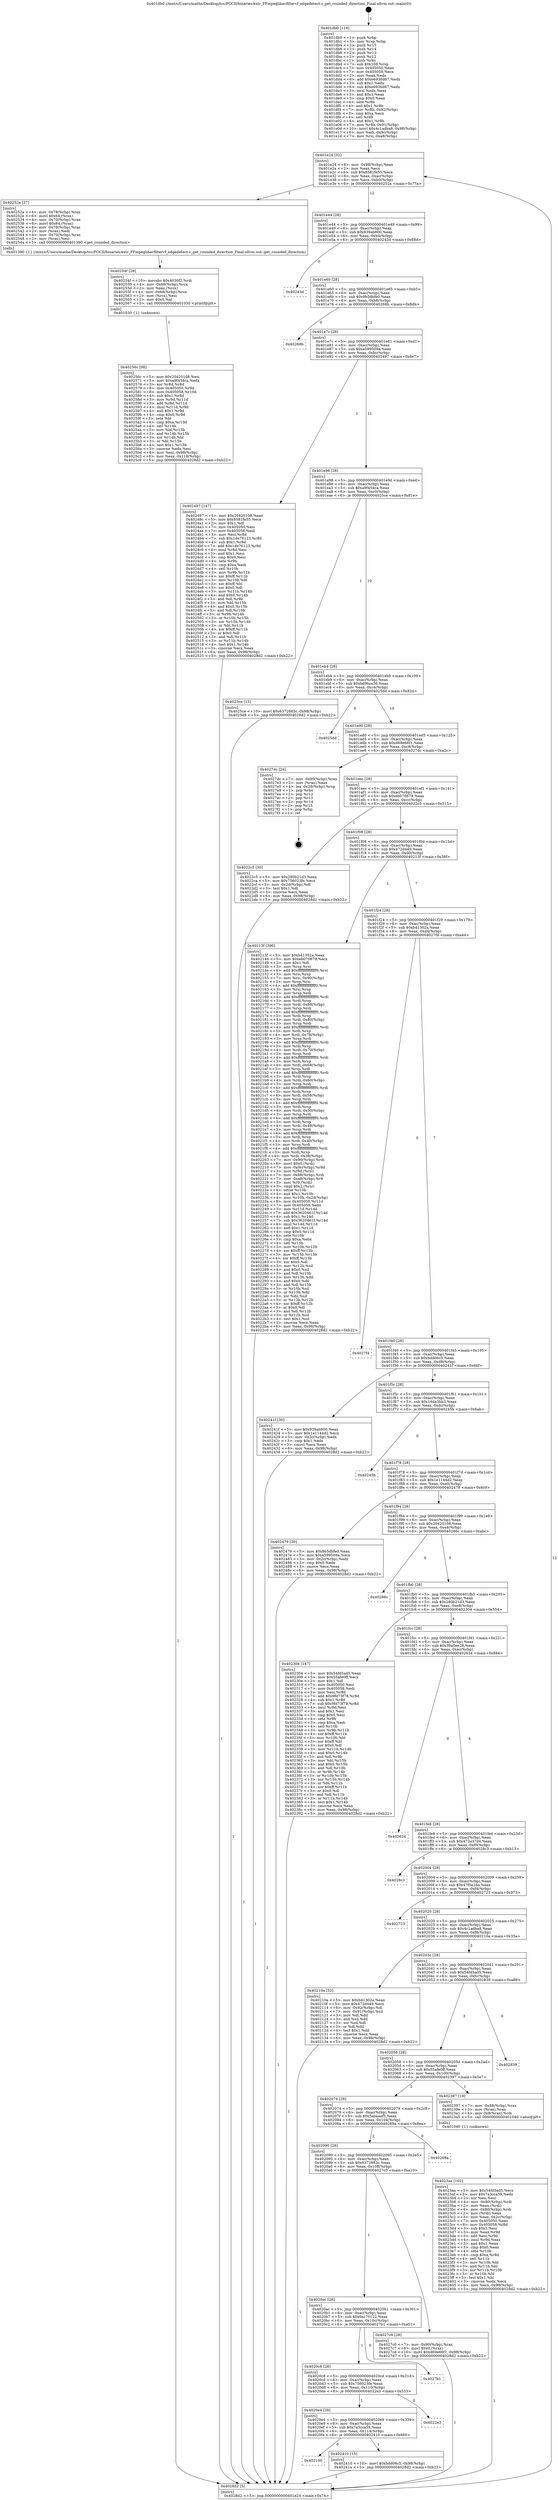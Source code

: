 digraph "0x401db0" {
  label = "0x401db0 (/mnt/c/Users/mathe/Desktop/tcc/POCII/binaries/extr_FFmpeglibavfiltervf_edgedetect.c_get_rounded_direction_Final-ollvm.out::main(0))"
  labelloc = "t"
  node[shape=record]

  Entry [label="",width=0.3,height=0.3,shape=circle,fillcolor=black,style=filled]
  "0x401e24" [label="{
     0x401e24 [32]\l
     | [instrs]\l
     &nbsp;&nbsp;0x401e24 \<+6\>: mov -0x98(%rbp),%eax\l
     &nbsp;&nbsp;0x401e2a \<+2\>: mov %eax,%ecx\l
     &nbsp;&nbsp;0x401e2c \<+6\>: sub $0x8581fe55,%ecx\l
     &nbsp;&nbsp;0x401e32 \<+6\>: mov %eax,-0xac(%rbp)\l
     &nbsp;&nbsp;0x401e38 \<+6\>: mov %ecx,-0xb0(%rbp)\l
     &nbsp;&nbsp;0x401e3e \<+6\>: je 000000000040252a \<main+0x77a\>\l
  }"]
  "0x40252a" [label="{
     0x40252a [37]\l
     | [instrs]\l
     &nbsp;&nbsp;0x40252a \<+4\>: mov -0x78(%rbp),%rax\l
     &nbsp;&nbsp;0x40252e \<+6\>: movl $0x64,(%rax)\l
     &nbsp;&nbsp;0x402534 \<+4\>: mov -0x70(%rbp),%rax\l
     &nbsp;&nbsp;0x402538 \<+6\>: movl $0x64,(%rax)\l
     &nbsp;&nbsp;0x40253e \<+4\>: mov -0x78(%rbp),%rax\l
     &nbsp;&nbsp;0x402542 \<+2\>: mov (%rax),%edi\l
     &nbsp;&nbsp;0x402544 \<+4\>: mov -0x70(%rbp),%rax\l
     &nbsp;&nbsp;0x402548 \<+2\>: mov (%rax),%esi\l
     &nbsp;&nbsp;0x40254a \<+5\>: call 0000000000401390 \<get_rounded_direction\>\l
     | [calls]\l
     &nbsp;&nbsp;0x401390 \{1\} (/mnt/c/Users/mathe/Desktop/tcc/POCII/binaries/extr_FFmpeglibavfiltervf_edgedetect.c_get_rounded_direction_Final-ollvm.out::get_rounded_direction)\l
  }"]
  "0x401e44" [label="{
     0x401e44 [28]\l
     | [instrs]\l
     &nbsp;&nbsp;0x401e44 \<+5\>: jmp 0000000000401e49 \<main+0x99\>\l
     &nbsp;&nbsp;0x401e49 \<+6\>: mov -0xac(%rbp),%eax\l
     &nbsp;&nbsp;0x401e4f \<+5\>: sub $0x939ab800,%eax\l
     &nbsp;&nbsp;0x401e54 \<+6\>: mov %eax,-0xb4(%rbp)\l
     &nbsp;&nbsp;0x401e5a \<+6\>: je 000000000040243d \<main+0x68d\>\l
  }"]
  Exit [label="",width=0.3,height=0.3,shape=circle,fillcolor=black,style=filled,peripheries=2]
  "0x40243d" [label="{
     0x40243d\l
  }", style=dashed]
  "0x401e60" [label="{
     0x401e60 [28]\l
     | [instrs]\l
     &nbsp;&nbsp;0x401e60 \<+5\>: jmp 0000000000401e65 \<main+0xb5\>\l
     &nbsp;&nbsp;0x401e65 \<+6\>: mov -0xac(%rbp),%eax\l
     &nbsp;&nbsp;0x401e6b \<+5\>: sub $0x9b5dbfe0,%eax\l
     &nbsp;&nbsp;0x401e70 \<+6\>: mov %eax,-0xb8(%rbp)\l
     &nbsp;&nbsp;0x401e76 \<+6\>: je 000000000040268b \<main+0x8db\>\l
  }"]
  "0x40256c" [label="{
     0x40256c [98]\l
     | [instrs]\l
     &nbsp;&nbsp;0x40256c \<+5\>: mov $0x20420108,%esi\l
     &nbsp;&nbsp;0x402571 \<+5\>: mov $0xa9f454ca,%edx\l
     &nbsp;&nbsp;0x402576 \<+3\>: xor %r8d,%r8d\l
     &nbsp;&nbsp;0x402579 \<+8\>: mov 0x405050,%r9d\l
     &nbsp;&nbsp;0x402581 \<+8\>: mov 0x405058,%r10d\l
     &nbsp;&nbsp;0x402589 \<+4\>: sub $0x1,%r8d\l
     &nbsp;&nbsp;0x40258d \<+3\>: mov %r9d,%r11d\l
     &nbsp;&nbsp;0x402590 \<+3\>: add %r8d,%r11d\l
     &nbsp;&nbsp;0x402593 \<+4\>: imul %r11d,%r9d\l
     &nbsp;&nbsp;0x402597 \<+4\>: and $0x1,%r9d\l
     &nbsp;&nbsp;0x40259b \<+4\>: cmp $0x0,%r9d\l
     &nbsp;&nbsp;0x40259f \<+3\>: sete %bl\l
     &nbsp;&nbsp;0x4025a2 \<+4\>: cmp $0xa,%r10d\l
     &nbsp;&nbsp;0x4025a6 \<+4\>: setl %r14b\l
     &nbsp;&nbsp;0x4025aa \<+3\>: mov %bl,%r15b\l
     &nbsp;&nbsp;0x4025ad \<+3\>: and %r14b,%r15b\l
     &nbsp;&nbsp;0x4025b0 \<+3\>: xor %r14b,%bl\l
     &nbsp;&nbsp;0x4025b3 \<+3\>: or %bl,%r15b\l
     &nbsp;&nbsp;0x4025b6 \<+4\>: test $0x1,%r15b\l
     &nbsp;&nbsp;0x4025ba \<+3\>: cmovne %edx,%esi\l
     &nbsp;&nbsp;0x4025bd \<+6\>: mov %esi,-0x98(%rbp)\l
     &nbsp;&nbsp;0x4025c3 \<+6\>: mov %eax,-0x118(%rbp)\l
     &nbsp;&nbsp;0x4025c9 \<+5\>: jmp 00000000004028d2 \<main+0xb22\>\l
  }"]
  "0x40268b" [label="{
     0x40268b\l
  }", style=dashed]
  "0x401e7c" [label="{
     0x401e7c [28]\l
     | [instrs]\l
     &nbsp;&nbsp;0x401e7c \<+5\>: jmp 0000000000401e81 \<main+0xd1\>\l
     &nbsp;&nbsp;0x401e81 \<+6\>: mov -0xac(%rbp),%eax\l
     &nbsp;&nbsp;0x401e87 \<+5\>: sub $0xa599509a,%eax\l
     &nbsp;&nbsp;0x401e8c \<+6\>: mov %eax,-0xbc(%rbp)\l
     &nbsp;&nbsp;0x401e92 \<+6\>: je 0000000000402497 \<main+0x6e7\>\l
  }"]
  "0x40254f" [label="{
     0x40254f [29]\l
     | [instrs]\l
     &nbsp;&nbsp;0x40254f \<+10\>: movabs $0x4030f2,%rdi\l
     &nbsp;&nbsp;0x402559 \<+4\>: mov -0x68(%rbp),%rcx\l
     &nbsp;&nbsp;0x40255d \<+2\>: mov %eax,(%rcx)\l
     &nbsp;&nbsp;0x40255f \<+4\>: mov -0x68(%rbp),%rcx\l
     &nbsp;&nbsp;0x402563 \<+2\>: mov (%rcx),%esi\l
     &nbsp;&nbsp;0x402565 \<+2\>: mov $0x0,%al\l
     &nbsp;&nbsp;0x402567 \<+5\>: call 0000000000401030 \<printf@plt\>\l
     | [calls]\l
     &nbsp;&nbsp;0x401030 \{1\} (unknown)\l
  }"]
  "0x402497" [label="{
     0x402497 [147]\l
     | [instrs]\l
     &nbsp;&nbsp;0x402497 \<+5\>: mov $0x20420108,%eax\l
     &nbsp;&nbsp;0x40249c \<+5\>: mov $0x8581fe55,%ecx\l
     &nbsp;&nbsp;0x4024a1 \<+2\>: mov $0x1,%dl\l
     &nbsp;&nbsp;0x4024a3 \<+7\>: mov 0x405050,%esi\l
     &nbsp;&nbsp;0x4024aa \<+7\>: mov 0x405058,%edi\l
     &nbsp;&nbsp;0x4024b1 \<+3\>: mov %esi,%r8d\l
     &nbsp;&nbsp;0x4024b4 \<+7\>: sub $0x1de76123,%r8d\l
     &nbsp;&nbsp;0x4024bb \<+4\>: sub $0x1,%r8d\l
     &nbsp;&nbsp;0x4024bf \<+7\>: add $0x1de76123,%r8d\l
     &nbsp;&nbsp;0x4024c6 \<+4\>: imul %r8d,%esi\l
     &nbsp;&nbsp;0x4024ca \<+3\>: and $0x1,%esi\l
     &nbsp;&nbsp;0x4024cd \<+3\>: cmp $0x0,%esi\l
     &nbsp;&nbsp;0x4024d0 \<+4\>: sete %r9b\l
     &nbsp;&nbsp;0x4024d4 \<+3\>: cmp $0xa,%edi\l
     &nbsp;&nbsp;0x4024d7 \<+4\>: setl %r10b\l
     &nbsp;&nbsp;0x4024db \<+3\>: mov %r9b,%r11b\l
     &nbsp;&nbsp;0x4024de \<+4\>: xor $0xff,%r11b\l
     &nbsp;&nbsp;0x4024e2 \<+3\>: mov %r10b,%bl\l
     &nbsp;&nbsp;0x4024e5 \<+3\>: xor $0xff,%bl\l
     &nbsp;&nbsp;0x4024e8 \<+3\>: xor $0x0,%dl\l
     &nbsp;&nbsp;0x4024eb \<+3\>: mov %r11b,%r14b\l
     &nbsp;&nbsp;0x4024ee \<+4\>: and $0x0,%r14b\l
     &nbsp;&nbsp;0x4024f2 \<+3\>: and %dl,%r9b\l
     &nbsp;&nbsp;0x4024f5 \<+3\>: mov %bl,%r15b\l
     &nbsp;&nbsp;0x4024f8 \<+4\>: and $0x0,%r15b\l
     &nbsp;&nbsp;0x4024fc \<+3\>: and %dl,%r10b\l
     &nbsp;&nbsp;0x4024ff \<+3\>: or %r9b,%r14b\l
     &nbsp;&nbsp;0x402502 \<+3\>: or %r10b,%r15b\l
     &nbsp;&nbsp;0x402505 \<+3\>: xor %r15b,%r14b\l
     &nbsp;&nbsp;0x402508 \<+3\>: or %bl,%r11b\l
     &nbsp;&nbsp;0x40250b \<+4\>: xor $0xff,%r11b\l
     &nbsp;&nbsp;0x40250f \<+3\>: or $0x0,%dl\l
     &nbsp;&nbsp;0x402512 \<+3\>: and %dl,%r11b\l
     &nbsp;&nbsp;0x402515 \<+3\>: or %r11b,%r14b\l
     &nbsp;&nbsp;0x402518 \<+4\>: test $0x1,%r14b\l
     &nbsp;&nbsp;0x40251c \<+3\>: cmovne %ecx,%eax\l
     &nbsp;&nbsp;0x40251f \<+6\>: mov %eax,-0x98(%rbp)\l
     &nbsp;&nbsp;0x402525 \<+5\>: jmp 00000000004028d2 \<main+0xb22\>\l
  }"]
  "0x401e98" [label="{
     0x401e98 [28]\l
     | [instrs]\l
     &nbsp;&nbsp;0x401e98 \<+5\>: jmp 0000000000401e9d \<main+0xed\>\l
     &nbsp;&nbsp;0x401e9d \<+6\>: mov -0xac(%rbp),%eax\l
     &nbsp;&nbsp;0x401ea3 \<+5\>: sub $0xa9f454ca,%eax\l
     &nbsp;&nbsp;0x401ea8 \<+6\>: mov %eax,-0xc0(%rbp)\l
     &nbsp;&nbsp;0x401eae \<+6\>: je 00000000004025ce \<main+0x81e\>\l
  }"]
  "0x402100" [label="{
     0x402100\l
  }", style=dashed]
  "0x4025ce" [label="{
     0x4025ce [15]\l
     | [instrs]\l
     &nbsp;&nbsp;0x4025ce \<+10\>: movl $0x6372883c,-0x98(%rbp)\l
     &nbsp;&nbsp;0x4025d8 \<+5\>: jmp 00000000004028d2 \<main+0xb22\>\l
  }"]
  "0x401eb4" [label="{
     0x401eb4 [28]\l
     | [instrs]\l
     &nbsp;&nbsp;0x401eb4 \<+5\>: jmp 0000000000401eb9 \<main+0x109\>\l
     &nbsp;&nbsp;0x401eb9 \<+6\>: mov -0xac(%rbp),%eax\l
     &nbsp;&nbsp;0x401ebf \<+5\>: sub $0xbd9bca36,%eax\l
     &nbsp;&nbsp;0x401ec4 \<+6\>: mov %eax,-0xc4(%rbp)\l
     &nbsp;&nbsp;0x401eca \<+6\>: je 00000000004025dd \<main+0x82d\>\l
  }"]
  "0x402410" [label="{
     0x402410 [15]\l
     | [instrs]\l
     &nbsp;&nbsp;0x402410 \<+10\>: movl $0xbdd06c5,-0x98(%rbp)\l
     &nbsp;&nbsp;0x40241a \<+5\>: jmp 00000000004028d2 \<main+0xb22\>\l
  }"]
  "0x4025dd" [label="{
     0x4025dd\l
  }", style=dashed]
  "0x401ed0" [label="{
     0x401ed0 [28]\l
     | [instrs]\l
     &nbsp;&nbsp;0x401ed0 \<+5\>: jmp 0000000000401ed5 \<main+0x125\>\l
     &nbsp;&nbsp;0x401ed5 \<+6\>: mov -0xac(%rbp),%eax\l
     &nbsp;&nbsp;0x401edb \<+5\>: sub $0xd69e66f1,%eax\l
     &nbsp;&nbsp;0x401ee0 \<+6\>: mov %eax,-0xc8(%rbp)\l
     &nbsp;&nbsp;0x401ee6 \<+6\>: je 00000000004027dc \<main+0xa2c\>\l
  }"]
  "0x4020e4" [label="{
     0x4020e4 [28]\l
     | [instrs]\l
     &nbsp;&nbsp;0x4020e4 \<+5\>: jmp 00000000004020e9 \<main+0x339\>\l
     &nbsp;&nbsp;0x4020e9 \<+6\>: mov -0xac(%rbp),%eax\l
     &nbsp;&nbsp;0x4020ef \<+5\>: sub $0x7a3cca59,%eax\l
     &nbsp;&nbsp;0x4020f4 \<+6\>: mov %eax,-0x114(%rbp)\l
     &nbsp;&nbsp;0x4020fa \<+6\>: je 0000000000402410 \<main+0x660\>\l
  }"]
  "0x4027dc" [label="{
     0x4027dc [24]\l
     | [instrs]\l
     &nbsp;&nbsp;0x4027dc \<+7\>: mov -0x90(%rbp),%rax\l
     &nbsp;&nbsp;0x4027e3 \<+2\>: mov (%rax),%eax\l
     &nbsp;&nbsp;0x4027e5 \<+4\>: lea -0x28(%rbp),%rsp\l
     &nbsp;&nbsp;0x4027e9 \<+1\>: pop %rbx\l
     &nbsp;&nbsp;0x4027ea \<+2\>: pop %r12\l
     &nbsp;&nbsp;0x4027ec \<+2\>: pop %r13\l
     &nbsp;&nbsp;0x4027ee \<+2\>: pop %r14\l
     &nbsp;&nbsp;0x4027f0 \<+2\>: pop %r15\l
     &nbsp;&nbsp;0x4027f2 \<+1\>: pop %rbp\l
     &nbsp;&nbsp;0x4027f3 \<+1\>: ret\l
  }"]
  "0x401eec" [label="{
     0x401eec [28]\l
     | [instrs]\l
     &nbsp;&nbsp;0x401eec \<+5\>: jmp 0000000000401ef1 \<main+0x141\>\l
     &nbsp;&nbsp;0x401ef1 \<+6\>: mov -0xac(%rbp),%eax\l
     &nbsp;&nbsp;0x401ef7 \<+5\>: sub $0xeb070679,%eax\l
     &nbsp;&nbsp;0x401efc \<+6\>: mov %eax,-0xcc(%rbp)\l
     &nbsp;&nbsp;0x401f02 \<+6\>: je 00000000004022c5 \<main+0x515\>\l
  }"]
  "0x4022e3" [label="{
     0x4022e3\l
  }", style=dashed]
  "0x4022c5" [label="{
     0x4022c5 [30]\l
     | [instrs]\l
     &nbsp;&nbsp;0x4022c5 \<+5\>: mov $0x280b21d3,%eax\l
     &nbsp;&nbsp;0x4022ca \<+5\>: mov $0x756023fe,%ecx\l
     &nbsp;&nbsp;0x4022cf \<+3\>: mov -0x2d(%rbp),%dl\l
     &nbsp;&nbsp;0x4022d2 \<+3\>: test $0x1,%dl\l
     &nbsp;&nbsp;0x4022d5 \<+3\>: cmovne %ecx,%eax\l
     &nbsp;&nbsp;0x4022d8 \<+6\>: mov %eax,-0x98(%rbp)\l
     &nbsp;&nbsp;0x4022de \<+5\>: jmp 00000000004028d2 \<main+0xb22\>\l
  }"]
  "0x401f08" [label="{
     0x401f08 [28]\l
     | [instrs]\l
     &nbsp;&nbsp;0x401f08 \<+5\>: jmp 0000000000401f0d \<main+0x15d\>\l
     &nbsp;&nbsp;0x401f0d \<+6\>: mov -0xac(%rbp),%eax\l
     &nbsp;&nbsp;0x401f13 \<+5\>: sub $0x472d449,%eax\l
     &nbsp;&nbsp;0x401f18 \<+6\>: mov %eax,-0xd0(%rbp)\l
     &nbsp;&nbsp;0x401f1e \<+6\>: je 000000000040213f \<main+0x38f\>\l
  }"]
  "0x4020c8" [label="{
     0x4020c8 [28]\l
     | [instrs]\l
     &nbsp;&nbsp;0x4020c8 \<+5\>: jmp 00000000004020cd \<main+0x31d\>\l
     &nbsp;&nbsp;0x4020cd \<+6\>: mov -0xac(%rbp),%eax\l
     &nbsp;&nbsp;0x4020d3 \<+5\>: sub $0x756023fe,%eax\l
     &nbsp;&nbsp;0x4020d8 \<+6\>: mov %eax,-0x110(%rbp)\l
     &nbsp;&nbsp;0x4020de \<+6\>: je 00000000004022e3 \<main+0x533\>\l
  }"]
  "0x40213f" [label="{
     0x40213f [390]\l
     | [instrs]\l
     &nbsp;&nbsp;0x40213f \<+5\>: mov $0xb41302a,%eax\l
     &nbsp;&nbsp;0x402144 \<+5\>: mov $0xeb070679,%ecx\l
     &nbsp;&nbsp;0x402149 \<+2\>: mov $0x1,%dl\l
     &nbsp;&nbsp;0x40214b \<+3\>: mov %rsp,%rsi\l
     &nbsp;&nbsp;0x40214e \<+4\>: add $0xfffffffffffffff0,%rsi\l
     &nbsp;&nbsp;0x402152 \<+3\>: mov %rsi,%rsp\l
     &nbsp;&nbsp;0x402155 \<+7\>: mov %rsi,-0x90(%rbp)\l
     &nbsp;&nbsp;0x40215c \<+3\>: mov %rsp,%rsi\l
     &nbsp;&nbsp;0x40215f \<+4\>: add $0xfffffffffffffff0,%rsi\l
     &nbsp;&nbsp;0x402163 \<+3\>: mov %rsi,%rsp\l
     &nbsp;&nbsp;0x402166 \<+3\>: mov %rsp,%rdi\l
     &nbsp;&nbsp;0x402169 \<+4\>: add $0xfffffffffffffff0,%rdi\l
     &nbsp;&nbsp;0x40216d \<+3\>: mov %rdi,%rsp\l
     &nbsp;&nbsp;0x402170 \<+7\>: mov %rdi,-0x88(%rbp)\l
     &nbsp;&nbsp;0x402177 \<+3\>: mov %rsp,%rdi\l
     &nbsp;&nbsp;0x40217a \<+4\>: add $0xfffffffffffffff0,%rdi\l
     &nbsp;&nbsp;0x40217e \<+3\>: mov %rdi,%rsp\l
     &nbsp;&nbsp;0x402181 \<+4\>: mov %rdi,-0x80(%rbp)\l
     &nbsp;&nbsp;0x402185 \<+3\>: mov %rsp,%rdi\l
     &nbsp;&nbsp;0x402188 \<+4\>: add $0xfffffffffffffff0,%rdi\l
     &nbsp;&nbsp;0x40218c \<+3\>: mov %rdi,%rsp\l
     &nbsp;&nbsp;0x40218f \<+4\>: mov %rdi,-0x78(%rbp)\l
     &nbsp;&nbsp;0x402193 \<+3\>: mov %rsp,%rdi\l
     &nbsp;&nbsp;0x402196 \<+4\>: add $0xfffffffffffffff0,%rdi\l
     &nbsp;&nbsp;0x40219a \<+3\>: mov %rdi,%rsp\l
     &nbsp;&nbsp;0x40219d \<+4\>: mov %rdi,-0x70(%rbp)\l
     &nbsp;&nbsp;0x4021a1 \<+3\>: mov %rsp,%rdi\l
     &nbsp;&nbsp;0x4021a4 \<+4\>: add $0xfffffffffffffff0,%rdi\l
     &nbsp;&nbsp;0x4021a8 \<+3\>: mov %rdi,%rsp\l
     &nbsp;&nbsp;0x4021ab \<+4\>: mov %rdi,-0x68(%rbp)\l
     &nbsp;&nbsp;0x4021af \<+3\>: mov %rsp,%rdi\l
     &nbsp;&nbsp;0x4021b2 \<+4\>: add $0xfffffffffffffff0,%rdi\l
     &nbsp;&nbsp;0x4021b6 \<+3\>: mov %rdi,%rsp\l
     &nbsp;&nbsp;0x4021b9 \<+4\>: mov %rdi,-0x60(%rbp)\l
     &nbsp;&nbsp;0x4021bd \<+3\>: mov %rsp,%rdi\l
     &nbsp;&nbsp;0x4021c0 \<+4\>: add $0xfffffffffffffff0,%rdi\l
     &nbsp;&nbsp;0x4021c4 \<+3\>: mov %rdi,%rsp\l
     &nbsp;&nbsp;0x4021c7 \<+4\>: mov %rdi,-0x58(%rbp)\l
     &nbsp;&nbsp;0x4021cb \<+3\>: mov %rsp,%rdi\l
     &nbsp;&nbsp;0x4021ce \<+4\>: add $0xfffffffffffffff0,%rdi\l
     &nbsp;&nbsp;0x4021d2 \<+3\>: mov %rdi,%rsp\l
     &nbsp;&nbsp;0x4021d5 \<+4\>: mov %rdi,-0x50(%rbp)\l
     &nbsp;&nbsp;0x4021d9 \<+3\>: mov %rsp,%rdi\l
     &nbsp;&nbsp;0x4021dc \<+4\>: add $0xfffffffffffffff0,%rdi\l
     &nbsp;&nbsp;0x4021e0 \<+3\>: mov %rdi,%rsp\l
     &nbsp;&nbsp;0x4021e3 \<+4\>: mov %rdi,-0x48(%rbp)\l
     &nbsp;&nbsp;0x4021e7 \<+3\>: mov %rsp,%rdi\l
     &nbsp;&nbsp;0x4021ea \<+4\>: add $0xfffffffffffffff0,%rdi\l
     &nbsp;&nbsp;0x4021ee \<+3\>: mov %rdi,%rsp\l
     &nbsp;&nbsp;0x4021f1 \<+4\>: mov %rdi,-0x40(%rbp)\l
     &nbsp;&nbsp;0x4021f5 \<+3\>: mov %rsp,%rdi\l
     &nbsp;&nbsp;0x4021f8 \<+4\>: add $0xfffffffffffffff0,%rdi\l
     &nbsp;&nbsp;0x4021fc \<+3\>: mov %rdi,%rsp\l
     &nbsp;&nbsp;0x4021ff \<+4\>: mov %rdi,-0x38(%rbp)\l
     &nbsp;&nbsp;0x402203 \<+7\>: mov -0x90(%rbp),%rdi\l
     &nbsp;&nbsp;0x40220a \<+6\>: movl $0x0,(%rdi)\l
     &nbsp;&nbsp;0x402210 \<+7\>: mov -0x9c(%rbp),%r8d\l
     &nbsp;&nbsp;0x402217 \<+3\>: mov %r8d,(%rsi)\l
     &nbsp;&nbsp;0x40221a \<+7\>: mov -0x88(%rbp),%rdi\l
     &nbsp;&nbsp;0x402221 \<+7\>: mov -0xa8(%rbp),%r9\l
     &nbsp;&nbsp;0x402228 \<+3\>: mov %r9,(%rdi)\l
     &nbsp;&nbsp;0x40222b \<+3\>: cmpl $0x2,(%rsi)\l
     &nbsp;&nbsp;0x40222e \<+4\>: setne %r10b\l
     &nbsp;&nbsp;0x402232 \<+4\>: and $0x1,%r10b\l
     &nbsp;&nbsp;0x402236 \<+4\>: mov %r10b,-0x2d(%rbp)\l
     &nbsp;&nbsp;0x40223a \<+8\>: mov 0x405050,%r11d\l
     &nbsp;&nbsp;0x402242 \<+7\>: mov 0x405058,%ebx\l
     &nbsp;&nbsp;0x402249 \<+3\>: mov %r11d,%r14d\l
     &nbsp;&nbsp;0x40224c \<+7\>: add $0x3620461f,%r14d\l
     &nbsp;&nbsp;0x402253 \<+4\>: sub $0x1,%r14d\l
     &nbsp;&nbsp;0x402257 \<+7\>: sub $0x3620461f,%r14d\l
     &nbsp;&nbsp;0x40225e \<+4\>: imul %r14d,%r11d\l
     &nbsp;&nbsp;0x402262 \<+4\>: and $0x1,%r11d\l
     &nbsp;&nbsp;0x402266 \<+4\>: cmp $0x0,%r11d\l
     &nbsp;&nbsp;0x40226a \<+4\>: sete %r10b\l
     &nbsp;&nbsp;0x40226e \<+3\>: cmp $0xa,%ebx\l
     &nbsp;&nbsp;0x402271 \<+4\>: setl %r15b\l
     &nbsp;&nbsp;0x402275 \<+3\>: mov %r10b,%r12b\l
     &nbsp;&nbsp;0x402278 \<+4\>: xor $0xff,%r12b\l
     &nbsp;&nbsp;0x40227c \<+3\>: mov %r15b,%r13b\l
     &nbsp;&nbsp;0x40227f \<+4\>: xor $0xff,%r13b\l
     &nbsp;&nbsp;0x402283 \<+3\>: xor $0x0,%dl\l
     &nbsp;&nbsp;0x402286 \<+3\>: mov %r12b,%sil\l
     &nbsp;&nbsp;0x402289 \<+4\>: and $0x0,%sil\l
     &nbsp;&nbsp;0x40228d \<+3\>: and %dl,%r10b\l
     &nbsp;&nbsp;0x402290 \<+3\>: mov %r13b,%dil\l
     &nbsp;&nbsp;0x402293 \<+4\>: and $0x0,%dil\l
     &nbsp;&nbsp;0x402297 \<+3\>: and %dl,%r15b\l
     &nbsp;&nbsp;0x40229a \<+3\>: or %r10b,%sil\l
     &nbsp;&nbsp;0x40229d \<+3\>: or %r15b,%dil\l
     &nbsp;&nbsp;0x4022a0 \<+3\>: xor %dil,%sil\l
     &nbsp;&nbsp;0x4022a3 \<+3\>: or %r13b,%r12b\l
     &nbsp;&nbsp;0x4022a6 \<+4\>: xor $0xff,%r12b\l
     &nbsp;&nbsp;0x4022aa \<+3\>: or $0x0,%dl\l
     &nbsp;&nbsp;0x4022ad \<+3\>: and %dl,%r12b\l
     &nbsp;&nbsp;0x4022b0 \<+3\>: or %r12b,%sil\l
     &nbsp;&nbsp;0x4022b3 \<+4\>: test $0x1,%sil\l
     &nbsp;&nbsp;0x4022b7 \<+3\>: cmovne %ecx,%eax\l
     &nbsp;&nbsp;0x4022ba \<+6\>: mov %eax,-0x98(%rbp)\l
     &nbsp;&nbsp;0x4022c0 \<+5\>: jmp 00000000004028d2 \<main+0xb22\>\l
  }"]
  "0x401f24" [label="{
     0x401f24 [28]\l
     | [instrs]\l
     &nbsp;&nbsp;0x401f24 \<+5\>: jmp 0000000000401f29 \<main+0x179\>\l
     &nbsp;&nbsp;0x401f29 \<+6\>: mov -0xac(%rbp),%eax\l
     &nbsp;&nbsp;0x401f2f \<+5\>: sub $0xb41302a,%eax\l
     &nbsp;&nbsp;0x401f34 \<+6\>: mov %eax,-0xd4(%rbp)\l
     &nbsp;&nbsp;0x401f3a \<+6\>: je 00000000004027f4 \<main+0xa44\>\l
  }"]
  "0x4027b1" [label="{
     0x4027b1\l
  }", style=dashed]
  "0x4027f4" [label="{
     0x4027f4\l
  }", style=dashed]
  "0x401f40" [label="{
     0x401f40 [28]\l
     | [instrs]\l
     &nbsp;&nbsp;0x401f40 \<+5\>: jmp 0000000000401f45 \<main+0x195\>\l
     &nbsp;&nbsp;0x401f45 \<+6\>: mov -0xac(%rbp),%eax\l
     &nbsp;&nbsp;0x401f4b \<+5\>: sub $0xbdd06c5,%eax\l
     &nbsp;&nbsp;0x401f50 \<+6\>: mov %eax,-0xd8(%rbp)\l
     &nbsp;&nbsp;0x401f56 \<+6\>: je 000000000040241f \<main+0x66f\>\l
  }"]
  "0x4020ac" [label="{
     0x4020ac [28]\l
     | [instrs]\l
     &nbsp;&nbsp;0x4020ac \<+5\>: jmp 00000000004020b1 \<main+0x301\>\l
     &nbsp;&nbsp;0x4020b1 \<+6\>: mov -0xac(%rbp),%eax\l
     &nbsp;&nbsp;0x4020b7 \<+5\>: sub $0x6ec70122,%eax\l
     &nbsp;&nbsp;0x4020bc \<+6\>: mov %eax,-0x10c(%rbp)\l
     &nbsp;&nbsp;0x4020c2 \<+6\>: je 00000000004027b1 \<main+0xa01\>\l
  }"]
  "0x40241f" [label="{
     0x40241f [30]\l
     | [instrs]\l
     &nbsp;&nbsp;0x40241f \<+5\>: mov $0x939ab800,%eax\l
     &nbsp;&nbsp;0x402424 \<+5\>: mov $0x1e1144d2,%ecx\l
     &nbsp;&nbsp;0x402429 \<+3\>: mov -0x2c(%rbp),%edx\l
     &nbsp;&nbsp;0x40242c \<+3\>: cmp $0x1,%edx\l
     &nbsp;&nbsp;0x40242f \<+3\>: cmovl %ecx,%eax\l
     &nbsp;&nbsp;0x402432 \<+6\>: mov %eax,-0x98(%rbp)\l
     &nbsp;&nbsp;0x402438 \<+5\>: jmp 00000000004028d2 \<main+0xb22\>\l
  }"]
  "0x401f5c" [label="{
     0x401f5c [28]\l
     | [instrs]\l
     &nbsp;&nbsp;0x401f5c \<+5\>: jmp 0000000000401f61 \<main+0x1b1\>\l
     &nbsp;&nbsp;0x401f61 \<+6\>: mov -0xac(%rbp),%eax\l
     &nbsp;&nbsp;0x401f67 \<+5\>: sub $0x16da3bb3,%eax\l
     &nbsp;&nbsp;0x401f6c \<+6\>: mov %eax,-0xdc(%rbp)\l
     &nbsp;&nbsp;0x401f72 \<+6\>: je 000000000040245b \<main+0x6ab\>\l
  }"]
  "0x4027c0" [label="{
     0x4027c0 [28]\l
     | [instrs]\l
     &nbsp;&nbsp;0x4027c0 \<+7\>: mov -0x90(%rbp),%rax\l
     &nbsp;&nbsp;0x4027c7 \<+6\>: movl $0x0,(%rax)\l
     &nbsp;&nbsp;0x4027cd \<+10\>: movl $0xd69e66f1,-0x98(%rbp)\l
     &nbsp;&nbsp;0x4027d7 \<+5\>: jmp 00000000004028d2 \<main+0xb22\>\l
  }"]
  "0x40245b" [label="{
     0x40245b\l
  }", style=dashed]
  "0x401f78" [label="{
     0x401f78 [28]\l
     | [instrs]\l
     &nbsp;&nbsp;0x401f78 \<+5\>: jmp 0000000000401f7d \<main+0x1cd\>\l
     &nbsp;&nbsp;0x401f7d \<+6\>: mov -0xac(%rbp),%eax\l
     &nbsp;&nbsp;0x401f83 \<+5\>: sub $0x1e1144d2,%eax\l
     &nbsp;&nbsp;0x401f88 \<+6\>: mov %eax,-0xe0(%rbp)\l
     &nbsp;&nbsp;0x401f8e \<+6\>: je 0000000000402479 \<main+0x6c9\>\l
  }"]
  "0x402090" [label="{
     0x402090 [28]\l
     | [instrs]\l
     &nbsp;&nbsp;0x402090 \<+5\>: jmp 0000000000402095 \<main+0x2e5\>\l
     &nbsp;&nbsp;0x402095 \<+6\>: mov -0xac(%rbp),%eax\l
     &nbsp;&nbsp;0x40209b \<+5\>: sub $0x6372883c,%eax\l
     &nbsp;&nbsp;0x4020a0 \<+6\>: mov %eax,-0x108(%rbp)\l
     &nbsp;&nbsp;0x4020a6 \<+6\>: je 00000000004027c0 \<main+0xa10\>\l
  }"]
  "0x402479" [label="{
     0x402479 [30]\l
     | [instrs]\l
     &nbsp;&nbsp;0x402479 \<+5\>: mov $0x9b5dbfe0,%eax\l
     &nbsp;&nbsp;0x40247e \<+5\>: mov $0xa599509a,%ecx\l
     &nbsp;&nbsp;0x402483 \<+3\>: mov -0x2c(%rbp),%edx\l
     &nbsp;&nbsp;0x402486 \<+3\>: cmp $0x0,%edx\l
     &nbsp;&nbsp;0x402489 \<+3\>: cmove %ecx,%eax\l
     &nbsp;&nbsp;0x40248c \<+6\>: mov %eax,-0x98(%rbp)\l
     &nbsp;&nbsp;0x402492 \<+5\>: jmp 00000000004028d2 \<main+0xb22\>\l
  }"]
  "0x401f94" [label="{
     0x401f94 [28]\l
     | [instrs]\l
     &nbsp;&nbsp;0x401f94 \<+5\>: jmp 0000000000401f99 \<main+0x1e9\>\l
     &nbsp;&nbsp;0x401f99 \<+6\>: mov -0xac(%rbp),%eax\l
     &nbsp;&nbsp;0x401f9f \<+5\>: sub $0x20420108,%eax\l
     &nbsp;&nbsp;0x401fa4 \<+6\>: mov %eax,-0xe4(%rbp)\l
     &nbsp;&nbsp;0x401faa \<+6\>: je 000000000040286c \<main+0xabc\>\l
  }"]
  "0x40269a" [label="{
     0x40269a\l
  }", style=dashed]
  "0x40286c" [label="{
     0x40286c\l
  }", style=dashed]
  "0x401fb0" [label="{
     0x401fb0 [28]\l
     | [instrs]\l
     &nbsp;&nbsp;0x401fb0 \<+5\>: jmp 0000000000401fb5 \<main+0x205\>\l
     &nbsp;&nbsp;0x401fb5 \<+6\>: mov -0xac(%rbp),%eax\l
     &nbsp;&nbsp;0x401fbb \<+5\>: sub $0x280b21d3,%eax\l
     &nbsp;&nbsp;0x401fc0 \<+6\>: mov %eax,-0xe8(%rbp)\l
     &nbsp;&nbsp;0x401fc6 \<+6\>: je 0000000000402304 \<main+0x554\>\l
  }"]
  "0x4023aa" [label="{
     0x4023aa [102]\l
     | [instrs]\l
     &nbsp;&nbsp;0x4023aa \<+5\>: mov $0x54fd5ad5,%ecx\l
     &nbsp;&nbsp;0x4023af \<+5\>: mov $0x7a3cca59,%edx\l
     &nbsp;&nbsp;0x4023b4 \<+2\>: xor %esi,%esi\l
     &nbsp;&nbsp;0x4023b6 \<+4\>: mov -0x80(%rbp),%rdi\l
     &nbsp;&nbsp;0x4023ba \<+2\>: mov %eax,(%rdi)\l
     &nbsp;&nbsp;0x4023bc \<+4\>: mov -0x80(%rbp),%rdi\l
     &nbsp;&nbsp;0x4023c0 \<+2\>: mov (%rdi),%eax\l
     &nbsp;&nbsp;0x4023c2 \<+3\>: mov %eax,-0x2c(%rbp)\l
     &nbsp;&nbsp;0x4023c5 \<+7\>: mov 0x405050,%eax\l
     &nbsp;&nbsp;0x4023cc \<+8\>: mov 0x405058,%r8d\l
     &nbsp;&nbsp;0x4023d4 \<+3\>: sub $0x1,%esi\l
     &nbsp;&nbsp;0x4023d7 \<+3\>: mov %eax,%r9d\l
     &nbsp;&nbsp;0x4023da \<+3\>: add %esi,%r9d\l
     &nbsp;&nbsp;0x4023dd \<+4\>: imul %r9d,%eax\l
     &nbsp;&nbsp;0x4023e1 \<+3\>: and $0x1,%eax\l
     &nbsp;&nbsp;0x4023e4 \<+3\>: cmp $0x0,%eax\l
     &nbsp;&nbsp;0x4023e7 \<+4\>: sete %r10b\l
     &nbsp;&nbsp;0x4023eb \<+4\>: cmp $0xa,%r8d\l
     &nbsp;&nbsp;0x4023ef \<+4\>: setl %r11b\l
     &nbsp;&nbsp;0x4023f3 \<+3\>: mov %r10b,%bl\l
     &nbsp;&nbsp;0x4023f6 \<+3\>: and %r11b,%bl\l
     &nbsp;&nbsp;0x4023f9 \<+3\>: xor %r11b,%r10b\l
     &nbsp;&nbsp;0x4023fc \<+3\>: or %r10b,%bl\l
     &nbsp;&nbsp;0x4023ff \<+3\>: test $0x1,%bl\l
     &nbsp;&nbsp;0x402402 \<+3\>: cmovne %edx,%ecx\l
     &nbsp;&nbsp;0x402405 \<+6\>: mov %ecx,-0x98(%rbp)\l
     &nbsp;&nbsp;0x40240b \<+5\>: jmp 00000000004028d2 \<main+0xb22\>\l
  }"]
  "0x402304" [label="{
     0x402304 [147]\l
     | [instrs]\l
     &nbsp;&nbsp;0x402304 \<+5\>: mov $0x54fd5ad5,%eax\l
     &nbsp;&nbsp;0x402309 \<+5\>: mov $0x55afe0ff,%ecx\l
     &nbsp;&nbsp;0x40230e \<+2\>: mov $0x1,%dl\l
     &nbsp;&nbsp;0x402310 \<+7\>: mov 0x405050,%esi\l
     &nbsp;&nbsp;0x402317 \<+7\>: mov 0x405058,%edi\l
     &nbsp;&nbsp;0x40231e \<+3\>: mov %esi,%r8d\l
     &nbsp;&nbsp;0x402321 \<+7\>: add $0x9fd73f78,%r8d\l
     &nbsp;&nbsp;0x402328 \<+4\>: sub $0x1,%r8d\l
     &nbsp;&nbsp;0x40232c \<+7\>: sub $0x9fd73f78,%r8d\l
     &nbsp;&nbsp;0x402333 \<+4\>: imul %r8d,%esi\l
     &nbsp;&nbsp;0x402337 \<+3\>: and $0x1,%esi\l
     &nbsp;&nbsp;0x40233a \<+3\>: cmp $0x0,%esi\l
     &nbsp;&nbsp;0x40233d \<+4\>: sete %r9b\l
     &nbsp;&nbsp;0x402341 \<+3\>: cmp $0xa,%edi\l
     &nbsp;&nbsp;0x402344 \<+4\>: setl %r10b\l
     &nbsp;&nbsp;0x402348 \<+3\>: mov %r9b,%r11b\l
     &nbsp;&nbsp;0x40234b \<+4\>: xor $0xff,%r11b\l
     &nbsp;&nbsp;0x40234f \<+3\>: mov %r10b,%bl\l
     &nbsp;&nbsp;0x402352 \<+3\>: xor $0xff,%bl\l
     &nbsp;&nbsp;0x402355 \<+3\>: xor $0x0,%dl\l
     &nbsp;&nbsp;0x402358 \<+3\>: mov %r11b,%r14b\l
     &nbsp;&nbsp;0x40235b \<+4\>: and $0x0,%r14b\l
     &nbsp;&nbsp;0x40235f \<+3\>: and %dl,%r9b\l
     &nbsp;&nbsp;0x402362 \<+3\>: mov %bl,%r15b\l
     &nbsp;&nbsp;0x402365 \<+4\>: and $0x0,%r15b\l
     &nbsp;&nbsp;0x402369 \<+3\>: and %dl,%r10b\l
     &nbsp;&nbsp;0x40236c \<+3\>: or %r9b,%r14b\l
     &nbsp;&nbsp;0x40236f \<+3\>: or %r10b,%r15b\l
     &nbsp;&nbsp;0x402372 \<+3\>: xor %r15b,%r14b\l
     &nbsp;&nbsp;0x402375 \<+3\>: or %bl,%r11b\l
     &nbsp;&nbsp;0x402378 \<+4\>: xor $0xff,%r11b\l
     &nbsp;&nbsp;0x40237c \<+3\>: or $0x0,%dl\l
     &nbsp;&nbsp;0x40237f \<+3\>: and %dl,%r11b\l
     &nbsp;&nbsp;0x402382 \<+3\>: or %r11b,%r14b\l
     &nbsp;&nbsp;0x402385 \<+4\>: test $0x1,%r14b\l
     &nbsp;&nbsp;0x402389 \<+3\>: cmovne %ecx,%eax\l
     &nbsp;&nbsp;0x40238c \<+6\>: mov %eax,-0x98(%rbp)\l
     &nbsp;&nbsp;0x402392 \<+5\>: jmp 00000000004028d2 \<main+0xb22\>\l
  }"]
  "0x401fcc" [label="{
     0x401fcc [28]\l
     | [instrs]\l
     &nbsp;&nbsp;0x401fcc \<+5\>: jmp 0000000000401fd1 \<main+0x221\>\l
     &nbsp;&nbsp;0x401fd1 \<+6\>: mov -0xac(%rbp),%eax\l
     &nbsp;&nbsp;0x401fd7 \<+5\>: sub $0x39a0ee28,%eax\l
     &nbsp;&nbsp;0x401fdc \<+6\>: mov %eax,-0xec(%rbp)\l
     &nbsp;&nbsp;0x401fe2 \<+6\>: je 0000000000402634 \<main+0x884\>\l
  }"]
  "0x402074" [label="{
     0x402074 [28]\l
     | [instrs]\l
     &nbsp;&nbsp;0x402074 \<+5\>: jmp 0000000000402079 \<main+0x2c9\>\l
     &nbsp;&nbsp;0x402079 \<+6\>: mov -0xac(%rbp),%eax\l
     &nbsp;&nbsp;0x40207f \<+5\>: sub $0x5abaaaf5,%eax\l
     &nbsp;&nbsp;0x402084 \<+6\>: mov %eax,-0x104(%rbp)\l
     &nbsp;&nbsp;0x40208a \<+6\>: je 000000000040269a \<main+0x8ea\>\l
  }"]
  "0x402634" [label="{
     0x402634\l
  }", style=dashed]
  "0x401fe8" [label="{
     0x401fe8 [28]\l
     | [instrs]\l
     &nbsp;&nbsp;0x401fe8 \<+5\>: jmp 0000000000401fed \<main+0x23d\>\l
     &nbsp;&nbsp;0x401fed \<+6\>: mov -0xac(%rbp),%eax\l
     &nbsp;&nbsp;0x401ff3 \<+5\>: sub $0x472a37d4,%eax\l
     &nbsp;&nbsp;0x401ff8 \<+6\>: mov %eax,-0xf0(%rbp)\l
     &nbsp;&nbsp;0x401ffe \<+6\>: je 00000000004028c3 \<main+0xb13\>\l
  }"]
  "0x402397" [label="{
     0x402397 [19]\l
     | [instrs]\l
     &nbsp;&nbsp;0x402397 \<+7\>: mov -0x88(%rbp),%rax\l
     &nbsp;&nbsp;0x40239e \<+3\>: mov (%rax),%rax\l
     &nbsp;&nbsp;0x4023a1 \<+4\>: mov 0x8(%rax),%rdi\l
     &nbsp;&nbsp;0x4023a5 \<+5\>: call 0000000000401040 \<atoi@plt\>\l
     | [calls]\l
     &nbsp;&nbsp;0x401040 \{1\} (unknown)\l
  }"]
  "0x4028c3" [label="{
     0x4028c3\l
  }", style=dashed]
  "0x402004" [label="{
     0x402004 [28]\l
     | [instrs]\l
     &nbsp;&nbsp;0x402004 \<+5\>: jmp 0000000000402009 \<main+0x259\>\l
     &nbsp;&nbsp;0x402009 \<+6\>: mov -0xac(%rbp),%eax\l
     &nbsp;&nbsp;0x40200f \<+5\>: sub $0x47f0a16a,%eax\l
     &nbsp;&nbsp;0x402014 \<+6\>: mov %eax,-0xf4(%rbp)\l
     &nbsp;&nbsp;0x40201a \<+6\>: je 0000000000402723 \<main+0x973\>\l
  }"]
  "0x402058" [label="{
     0x402058 [28]\l
     | [instrs]\l
     &nbsp;&nbsp;0x402058 \<+5\>: jmp 000000000040205d \<main+0x2ad\>\l
     &nbsp;&nbsp;0x40205d \<+6\>: mov -0xac(%rbp),%eax\l
     &nbsp;&nbsp;0x402063 \<+5\>: sub $0x55afe0ff,%eax\l
     &nbsp;&nbsp;0x402068 \<+6\>: mov %eax,-0x100(%rbp)\l
     &nbsp;&nbsp;0x40206e \<+6\>: je 0000000000402397 \<main+0x5e7\>\l
  }"]
  "0x402723" [label="{
     0x402723\l
  }", style=dashed]
  "0x402020" [label="{
     0x402020 [28]\l
     | [instrs]\l
     &nbsp;&nbsp;0x402020 \<+5\>: jmp 0000000000402025 \<main+0x275\>\l
     &nbsp;&nbsp;0x402025 \<+6\>: mov -0xac(%rbp),%eax\l
     &nbsp;&nbsp;0x40202b \<+5\>: sub $0x4c1adba8,%eax\l
     &nbsp;&nbsp;0x402030 \<+6\>: mov %eax,-0xf8(%rbp)\l
     &nbsp;&nbsp;0x402036 \<+6\>: je 000000000040210a \<main+0x35a\>\l
  }"]
  "0x402839" [label="{
     0x402839\l
  }", style=dashed]
  "0x40210a" [label="{
     0x40210a [53]\l
     | [instrs]\l
     &nbsp;&nbsp;0x40210a \<+5\>: mov $0xb41302a,%eax\l
     &nbsp;&nbsp;0x40210f \<+5\>: mov $0x472d449,%ecx\l
     &nbsp;&nbsp;0x402114 \<+6\>: mov -0x92(%rbp),%dl\l
     &nbsp;&nbsp;0x40211a \<+7\>: mov -0x91(%rbp),%sil\l
     &nbsp;&nbsp;0x402121 \<+3\>: mov %dl,%dil\l
     &nbsp;&nbsp;0x402124 \<+3\>: and %sil,%dil\l
     &nbsp;&nbsp;0x402127 \<+3\>: xor %sil,%dl\l
     &nbsp;&nbsp;0x40212a \<+3\>: or %dl,%dil\l
     &nbsp;&nbsp;0x40212d \<+4\>: test $0x1,%dil\l
     &nbsp;&nbsp;0x402131 \<+3\>: cmovne %ecx,%eax\l
     &nbsp;&nbsp;0x402134 \<+6\>: mov %eax,-0x98(%rbp)\l
     &nbsp;&nbsp;0x40213a \<+5\>: jmp 00000000004028d2 \<main+0xb22\>\l
  }"]
  "0x40203c" [label="{
     0x40203c [28]\l
     | [instrs]\l
     &nbsp;&nbsp;0x40203c \<+5\>: jmp 0000000000402041 \<main+0x291\>\l
     &nbsp;&nbsp;0x402041 \<+6\>: mov -0xac(%rbp),%eax\l
     &nbsp;&nbsp;0x402047 \<+5\>: sub $0x54fd5ad5,%eax\l
     &nbsp;&nbsp;0x40204c \<+6\>: mov %eax,-0xfc(%rbp)\l
     &nbsp;&nbsp;0x402052 \<+6\>: je 0000000000402839 \<main+0xa89\>\l
  }"]
  "0x4028d2" [label="{
     0x4028d2 [5]\l
     | [instrs]\l
     &nbsp;&nbsp;0x4028d2 \<+5\>: jmp 0000000000401e24 \<main+0x74\>\l
  }"]
  "0x401db0" [label="{
     0x401db0 [116]\l
     | [instrs]\l
     &nbsp;&nbsp;0x401db0 \<+1\>: push %rbp\l
     &nbsp;&nbsp;0x401db1 \<+3\>: mov %rsp,%rbp\l
     &nbsp;&nbsp;0x401db4 \<+2\>: push %r15\l
     &nbsp;&nbsp;0x401db6 \<+2\>: push %r14\l
     &nbsp;&nbsp;0x401db8 \<+2\>: push %r13\l
     &nbsp;&nbsp;0x401dba \<+2\>: push %r12\l
     &nbsp;&nbsp;0x401dbc \<+1\>: push %rbx\l
     &nbsp;&nbsp;0x401dbd \<+7\>: sub $0x108,%rsp\l
     &nbsp;&nbsp;0x401dc4 \<+7\>: mov 0x405050,%eax\l
     &nbsp;&nbsp;0x401dcb \<+7\>: mov 0x405058,%ecx\l
     &nbsp;&nbsp;0x401dd2 \<+2\>: mov %eax,%edx\l
     &nbsp;&nbsp;0x401dd4 \<+6\>: add $0xe6936d67,%edx\l
     &nbsp;&nbsp;0x401dda \<+3\>: sub $0x1,%edx\l
     &nbsp;&nbsp;0x401ddd \<+6\>: sub $0xe6936d67,%edx\l
     &nbsp;&nbsp;0x401de3 \<+3\>: imul %edx,%eax\l
     &nbsp;&nbsp;0x401de6 \<+3\>: and $0x1,%eax\l
     &nbsp;&nbsp;0x401de9 \<+3\>: cmp $0x0,%eax\l
     &nbsp;&nbsp;0x401dec \<+4\>: sete %r8b\l
     &nbsp;&nbsp;0x401df0 \<+4\>: and $0x1,%r8b\l
     &nbsp;&nbsp;0x401df4 \<+7\>: mov %r8b,-0x92(%rbp)\l
     &nbsp;&nbsp;0x401dfb \<+3\>: cmp $0xa,%ecx\l
     &nbsp;&nbsp;0x401dfe \<+4\>: setl %r8b\l
     &nbsp;&nbsp;0x401e02 \<+4\>: and $0x1,%r8b\l
     &nbsp;&nbsp;0x401e06 \<+7\>: mov %r8b,-0x91(%rbp)\l
     &nbsp;&nbsp;0x401e0d \<+10\>: movl $0x4c1adba8,-0x98(%rbp)\l
     &nbsp;&nbsp;0x401e17 \<+6\>: mov %edi,-0x9c(%rbp)\l
     &nbsp;&nbsp;0x401e1d \<+7\>: mov %rsi,-0xa8(%rbp)\l
  }"]
  Entry -> "0x401db0" [label=" 1"]
  "0x401e24" -> "0x40252a" [label=" 1"]
  "0x401e24" -> "0x401e44" [label=" 12"]
  "0x4027dc" -> Exit [label=" 1"]
  "0x401e44" -> "0x40243d" [label=" 0"]
  "0x401e44" -> "0x401e60" [label=" 12"]
  "0x4027c0" -> "0x4028d2" [label=" 1"]
  "0x401e60" -> "0x40268b" [label=" 0"]
  "0x401e60" -> "0x401e7c" [label=" 12"]
  "0x4025ce" -> "0x4028d2" [label=" 1"]
  "0x401e7c" -> "0x402497" [label=" 1"]
  "0x401e7c" -> "0x401e98" [label=" 11"]
  "0x40256c" -> "0x4028d2" [label=" 1"]
  "0x401e98" -> "0x4025ce" [label=" 1"]
  "0x401e98" -> "0x401eb4" [label=" 10"]
  "0x40254f" -> "0x40256c" [label=" 1"]
  "0x401eb4" -> "0x4025dd" [label=" 0"]
  "0x401eb4" -> "0x401ed0" [label=" 10"]
  "0x40252a" -> "0x40254f" [label=" 1"]
  "0x401ed0" -> "0x4027dc" [label=" 1"]
  "0x401ed0" -> "0x401eec" [label=" 9"]
  "0x402479" -> "0x4028d2" [label=" 1"]
  "0x401eec" -> "0x4022c5" [label=" 1"]
  "0x401eec" -> "0x401f08" [label=" 8"]
  "0x40241f" -> "0x4028d2" [label=" 1"]
  "0x401f08" -> "0x40213f" [label=" 1"]
  "0x401f08" -> "0x401f24" [label=" 7"]
  "0x4020e4" -> "0x402100" [label=" 0"]
  "0x401f24" -> "0x4027f4" [label=" 0"]
  "0x401f24" -> "0x401f40" [label=" 7"]
  "0x4020e4" -> "0x402410" [label=" 1"]
  "0x401f40" -> "0x40241f" [label=" 1"]
  "0x401f40" -> "0x401f5c" [label=" 6"]
  "0x4020c8" -> "0x4020e4" [label=" 1"]
  "0x401f5c" -> "0x40245b" [label=" 0"]
  "0x401f5c" -> "0x401f78" [label=" 6"]
  "0x4020c8" -> "0x4022e3" [label=" 0"]
  "0x401f78" -> "0x402479" [label=" 1"]
  "0x401f78" -> "0x401f94" [label=" 5"]
  "0x4020ac" -> "0x4020c8" [label=" 1"]
  "0x401f94" -> "0x40286c" [label=" 0"]
  "0x401f94" -> "0x401fb0" [label=" 5"]
  "0x4020ac" -> "0x4027b1" [label=" 0"]
  "0x401fb0" -> "0x402304" [label=" 1"]
  "0x401fb0" -> "0x401fcc" [label=" 4"]
  "0x402090" -> "0x4020ac" [label=" 1"]
  "0x401fcc" -> "0x402634" [label=" 0"]
  "0x401fcc" -> "0x401fe8" [label=" 4"]
  "0x402090" -> "0x4027c0" [label=" 1"]
  "0x401fe8" -> "0x4028c3" [label=" 0"]
  "0x401fe8" -> "0x402004" [label=" 4"]
  "0x402410" -> "0x4028d2" [label=" 1"]
  "0x402004" -> "0x402723" [label=" 0"]
  "0x402004" -> "0x402020" [label=" 4"]
  "0x402074" -> "0x40269a" [label=" 0"]
  "0x402020" -> "0x40210a" [label=" 1"]
  "0x402020" -> "0x40203c" [label=" 3"]
  "0x40210a" -> "0x4028d2" [label=" 1"]
  "0x401db0" -> "0x401e24" [label=" 1"]
  "0x4028d2" -> "0x401e24" [label=" 12"]
  "0x402497" -> "0x4028d2" [label=" 1"]
  "0x40213f" -> "0x4028d2" [label=" 1"]
  "0x4022c5" -> "0x4028d2" [label=" 1"]
  "0x402304" -> "0x4028d2" [label=" 1"]
  "0x4023aa" -> "0x4028d2" [label=" 1"]
  "0x40203c" -> "0x402839" [label=" 0"]
  "0x40203c" -> "0x402058" [label=" 3"]
  "0x402074" -> "0x402090" [label=" 2"]
  "0x402058" -> "0x402397" [label=" 1"]
  "0x402058" -> "0x402074" [label=" 2"]
  "0x402397" -> "0x4023aa" [label=" 1"]
}
